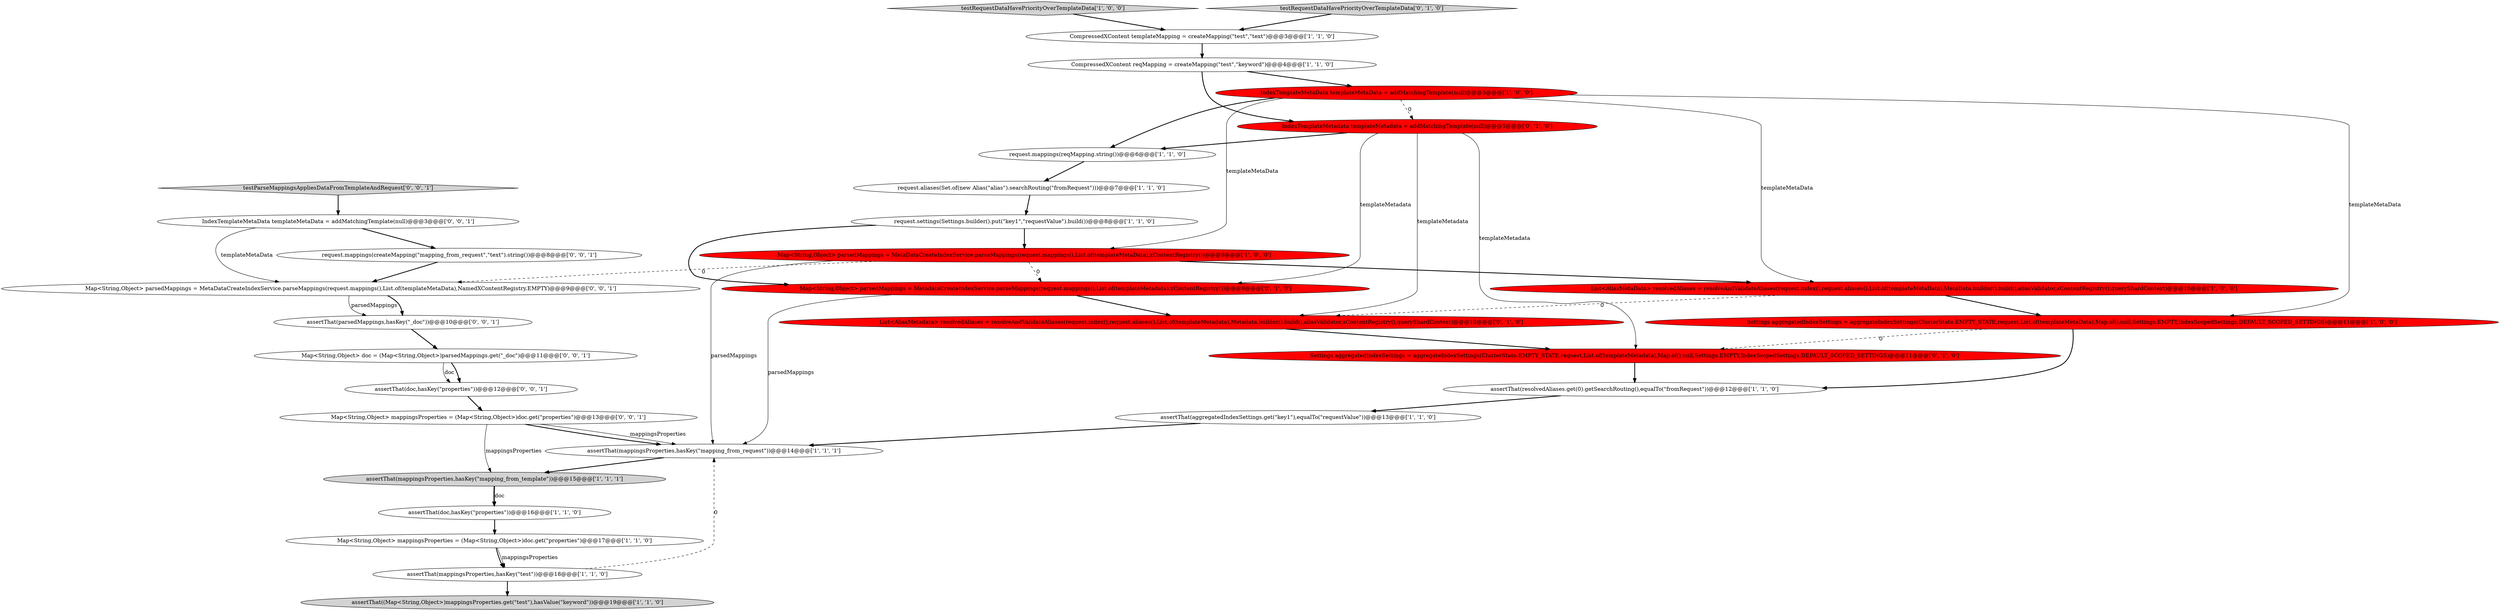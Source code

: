 digraph {
3 [style = filled, label = "request.settings(Settings.builder().put(\"key1\",\"requestValue\").build())@@@8@@@['1', '1', '0']", fillcolor = white, shape = ellipse image = "AAA0AAABBB1BBB"];
2 [style = filled, label = "CompressedXContent reqMapping = createMapping(\"test\",\"keyword\")@@@4@@@['1', '1', '0']", fillcolor = white, shape = ellipse image = "AAA0AAABBB1BBB"];
17 [style = filled, label = "assertThat(resolvedAliases.get(0).getSearchRouting(),equalTo(\"fromRequest\"))@@@12@@@['1', '1', '0']", fillcolor = white, shape = ellipse image = "AAA0AAABBB1BBB"];
12 [style = filled, label = "Map<String,Object> mappingsProperties = (Map<String,Object>)doc.get(\"properties\")@@@17@@@['1', '1', '0']", fillcolor = white, shape = ellipse image = "AAA0AAABBB1BBB"];
25 [style = filled, label = "Map<String,Object> mappingsProperties = (Map<String,Object>)doc.get(\"properties\")@@@13@@@['0', '0', '1']", fillcolor = white, shape = ellipse image = "AAA0AAABBB3BBB"];
24 [style = filled, label = "assertThat(parsedMappings,hasKey(\"_doc\"))@@@10@@@['0', '0', '1']", fillcolor = white, shape = ellipse image = "AAA0AAABBB3BBB"];
4 [style = filled, label = "Map<String,Object> parsedMappings = MetaDataCreateIndexService.parseMappings(request.mappings(),List.of(templateMetaData),xContentRegistry())@@@9@@@['1', '0', '0']", fillcolor = red, shape = ellipse image = "AAA1AAABBB1BBB"];
29 [style = filled, label = "testParseMappingsAppliesDataFromTemplateAndRequest['0', '0', '1']", fillcolor = lightgray, shape = diamond image = "AAA0AAABBB3BBB"];
15 [style = filled, label = "request.mappings(reqMapping.string())@@@6@@@['1', '1', '0']", fillcolor = white, shape = ellipse image = "AAA0AAABBB1BBB"];
13 [style = filled, label = "assertThat(mappingsProperties,hasKey(\"mapping_from_request\"))@@@14@@@['1', '1', '1']", fillcolor = white, shape = ellipse image = "AAA0AAABBB1BBB"];
7 [style = filled, label = "assertThat(mappingsProperties,hasKey(\"mapping_from_template\"))@@@15@@@['1', '1', '1']", fillcolor = lightgray, shape = ellipse image = "AAA0AAABBB1BBB"];
26 [style = filled, label = "request.mappings(createMapping(\"mapping_from_request\",\"text\").string())@@@8@@@['0', '0', '1']", fillcolor = white, shape = ellipse image = "AAA0AAABBB3BBB"];
0 [style = filled, label = "testRequestDataHavePriorityOverTemplateData['1', '0', '0']", fillcolor = lightgray, shape = diamond image = "AAA0AAABBB1BBB"];
27 [style = filled, label = "Map<String,Object> parsedMappings = MetaDataCreateIndexService.parseMappings(request.mappings(),List.of(templateMetaData),NamedXContentRegistry.EMPTY)@@@9@@@['0', '0', '1']", fillcolor = white, shape = ellipse image = "AAA0AAABBB3BBB"];
9 [style = filled, label = "assertThat((Map<String,Object>)mappingsProperties.get(\"test\"),hasValue(\"keyword\"))@@@19@@@['1', '1', '0']", fillcolor = lightgray, shape = ellipse image = "AAA0AAABBB1BBB"];
11 [style = filled, label = "Settings aggregatedIndexSettings = aggregateIndexSettings(ClusterState.EMPTY_STATE,request,List.of(templateMetaData),Map.of(),null,Settings.EMPTY,IndexScopedSettings.DEFAULT_SCOPED_SETTINGS)@@@11@@@['1', '0', '0']", fillcolor = red, shape = ellipse image = "AAA1AAABBB1BBB"];
10 [style = filled, label = "List<AliasMetaData> resolvedAliases = resolveAndValidateAliases(request.index(),request.aliases(),List.of(templateMetaData),MetaData.builder().build(),aliasValidator,xContentRegistry(),queryShardContext)@@@10@@@['1', '0', '0']", fillcolor = red, shape = ellipse image = "AAA1AAABBB1BBB"];
5 [style = filled, label = "CompressedXContent templateMapping = createMapping(\"test\",\"text\")@@@3@@@['1', '1', '0']", fillcolor = white, shape = ellipse image = "AAA0AAABBB1BBB"];
14 [style = filled, label = "assertThat(doc,hasKey(\"properties\"))@@@16@@@['1', '1', '0']", fillcolor = white, shape = ellipse image = "AAA0AAABBB1BBB"];
30 [style = filled, label = "assertThat(doc,hasKey(\"properties\"))@@@12@@@['0', '0', '1']", fillcolor = white, shape = ellipse image = "AAA0AAABBB3BBB"];
16 [style = filled, label = "request.aliases(Set.of(new Alias(\"alias\").searchRouting(\"fromRequest\")))@@@7@@@['1', '1', '0']", fillcolor = white, shape = ellipse image = "AAA0AAABBB1BBB"];
22 [style = filled, label = "IndexTemplateMetadata templateMetadata = addMatchingTemplate(null)@@@5@@@['0', '1', '0']", fillcolor = red, shape = ellipse image = "AAA1AAABBB2BBB"];
19 [style = filled, label = "testRequestDataHavePriorityOverTemplateData['0', '1', '0']", fillcolor = lightgray, shape = diamond image = "AAA0AAABBB2BBB"];
6 [style = filled, label = "assertThat(aggregatedIndexSettings.get(\"key1\"),equalTo(\"requestValue\"))@@@13@@@['1', '1', '0']", fillcolor = white, shape = ellipse image = "AAA0AAABBB1BBB"];
21 [style = filled, label = "Settings aggregatedIndexSettings = aggregateIndexSettings(ClusterState.EMPTY_STATE,request,List.of(templateMetadata),Map.of(),null,Settings.EMPTY,IndexScopedSettings.DEFAULT_SCOPED_SETTINGS)@@@11@@@['0', '1', '0']", fillcolor = red, shape = ellipse image = "AAA1AAABBB2BBB"];
8 [style = filled, label = "assertThat(mappingsProperties,hasKey(\"test\"))@@@18@@@['1', '1', '0']", fillcolor = white, shape = ellipse image = "AAA0AAABBB1BBB"];
28 [style = filled, label = "Map<String,Object> doc = (Map<String,Object>)parsedMappings.get(\"_doc\")@@@11@@@['0', '0', '1']", fillcolor = white, shape = ellipse image = "AAA0AAABBB3BBB"];
20 [style = filled, label = "List<AliasMetadata> resolvedAliases = resolveAndValidateAliases(request.index(),request.aliases(),List.of(templateMetadata),Metadata.builder().build(),aliasValidator,xContentRegistry(),queryShardContext)@@@10@@@['0', '1', '0']", fillcolor = red, shape = ellipse image = "AAA1AAABBB2BBB"];
23 [style = filled, label = "IndexTemplateMetaData templateMetaData = addMatchingTemplate(null)@@@3@@@['0', '0', '1']", fillcolor = white, shape = ellipse image = "AAA0AAABBB3BBB"];
1 [style = filled, label = "IndexTemplateMetaData templateMetaData = addMatchingTemplate(null)@@@5@@@['1', '0', '0']", fillcolor = red, shape = ellipse image = "AAA1AAABBB1BBB"];
18 [style = filled, label = "Map<String,Object> parsedMappings = MetadataCreateIndexService.parseMappings(request.mappings(),List.of(templateMetadata),xContentRegistry())@@@9@@@['0', '1', '0']", fillcolor = red, shape = ellipse image = "AAA1AAABBB2BBB"];
16->3 [style = bold, label=""];
4->10 [style = bold, label=""];
24->28 [style = bold, label=""];
4->18 [style = dashed, label="0"];
4->13 [style = solid, label="parsedMappings"];
22->15 [style = bold, label=""];
28->30 [style = bold, label=""];
12->8 [style = solid, label="mappingsProperties"];
17->6 [style = bold, label=""];
25->7 [style = solid, label="mappingsProperties"];
25->13 [style = bold, label=""];
2->1 [style = bold, label=""];
1->15 [style = bold, label=""];
1->11 [style = solid, label="templateMetaData"];
23->27 [style = solid, label="templateMetaData"];
23->26 [style = bold, label=""];
4->27 [style = dashed, label="0"];
30->25 [style = bold, label=""];
29->23 [style = bold, label=""];
1->4 [style = solid, label="templateMetaData"];
15->16 [style = bold, label=""];
3->4 [style = bold, label=""];
27->24 [style = solid, label="parsedMappings"];
1->22 [style = dashed, label="0"];
22->18 [style = solid, label="templateMetadata"];
18->13 [style = solid, label="parsedMappings"];
25->13 [style = solid, label="mappingsProperties"];
3->18 [style = bold, label=""];
7->14 [style = bold, label=""];
20->21 [style = bold, label=""];
8->13 [style = dashed, label="0"];
19->5 [style = bold, label=""];
18->20 [style = bold, label=""];
5->2 [style = bold, label=""];
26->27 [style = bold, label=""];
28->30 [style = solid, label="doc"];
13->7 [style = bold, label=""];
12->8 [style = bold, label=""];
6->13 [style = bold, label=""];
14->12 [style = bold, label=""];
8->9 [style = bold, label=""];
11->17 [style = bold, label=""];
10->20 [style = dashed, label="0"];
27->24 [style = bold, label=""];
22->21 [style = solid, label="templateMetadata"];
2->22 [style = bold, label=""];
22->20 [style = solid, label="templateMetadata"];
21->17 [style = bold, label=""];
1->10 [style = solid, label="templateMetaData"];
7->14 [style = solid, label="doc"];
0->5 [style = bold, label=""];
10->11 [style = bold, label=""];
11->21 [style = dashed, label="0"];
}
